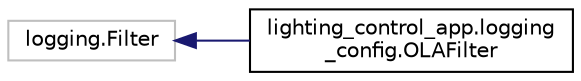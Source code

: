 digraph "Graphical Class Hierarchy"
{
 // LATEX_PDF_SIZE
  edge [fontname="Helvetica",fontsize="10",labelfontname="Helvetica",labelfontsize="10"];
  node [fontname="Helvetica",fontsize="10",shape=record];
  rankdir="LR";
  Node0 [label="logging.Filter",height=0.2,width=0.4,color="grey75", fillcolor="white", style="filled",tooltip=" "];
  Node0 -> Node1 [dir="back",color="midnightblue",fontsize="10",style="solid",fontname="Helvetica"];
  Node1 [label="lighting_control_app.logging\l_config.OLAFilter",height=0.2,width=0.4,color="black", fillcolor="white", style="filled",URL="$classlighting__control__app_1_1logging__config_1_1OLAFilter.html",tooltip=" "];
}
